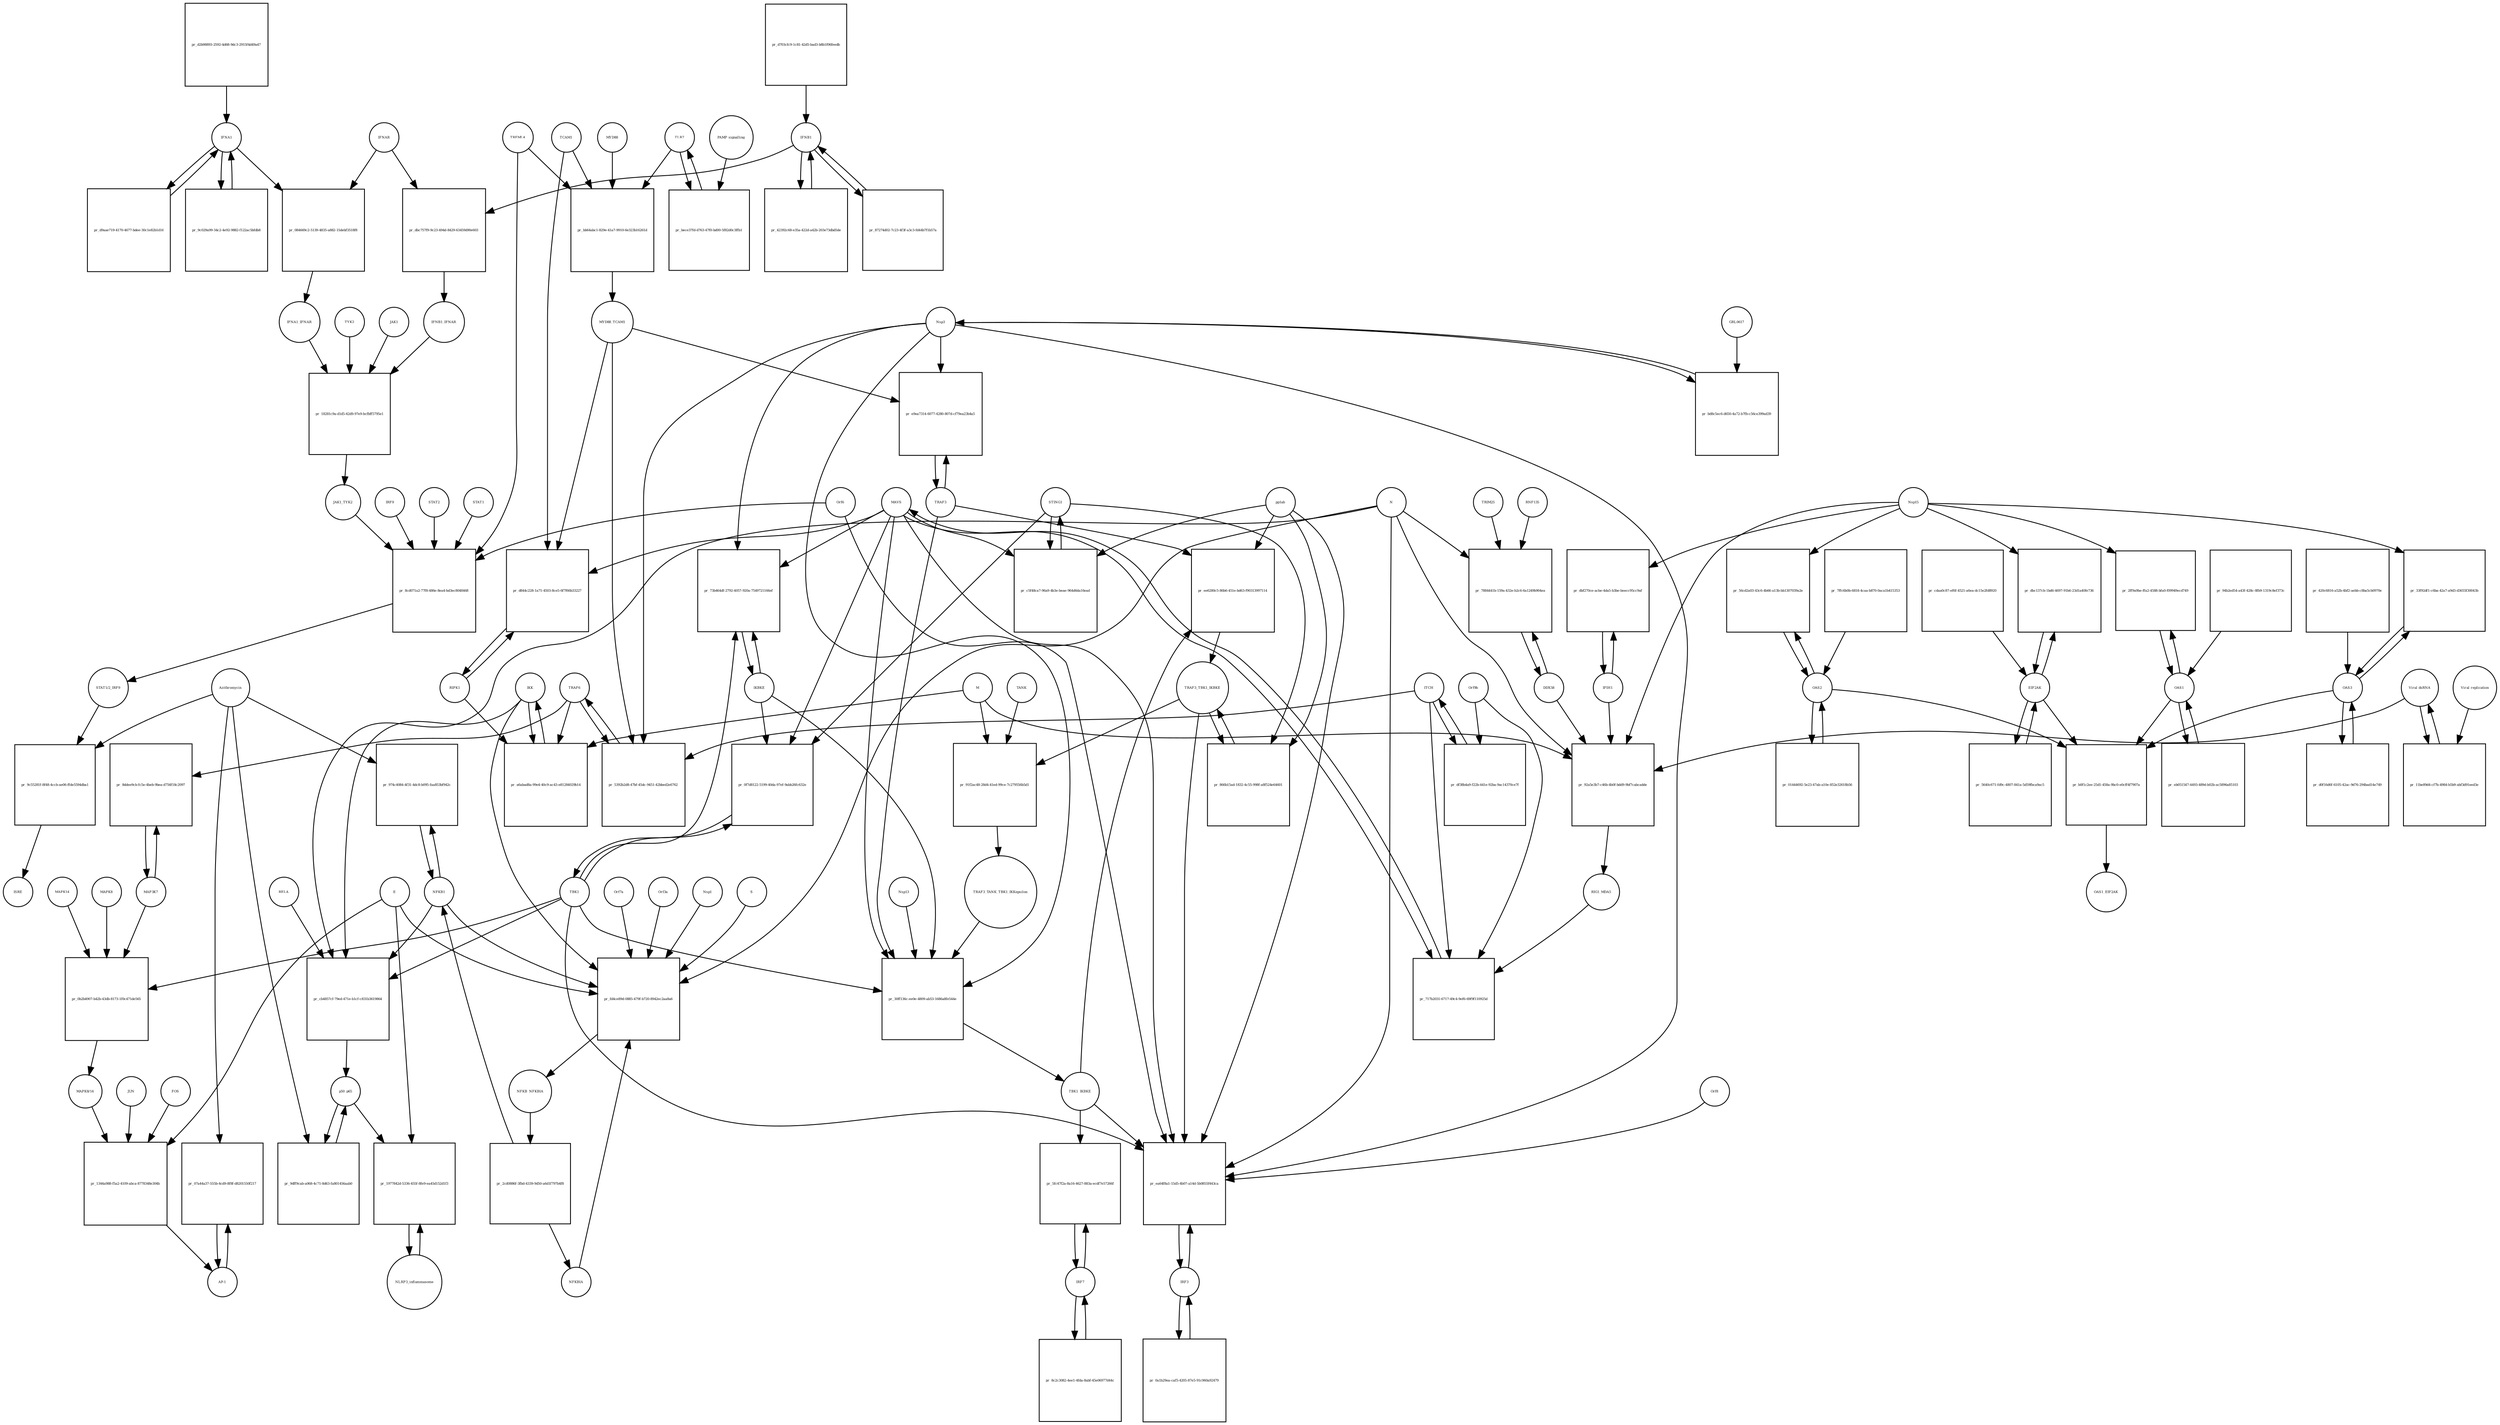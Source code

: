 strict digraph  {
IFNA1 [annotation="urn_miriam_pubmed_31226023|urn_miriam_wikipathways_WP4868", bipartite=0, cls=macromolecule, fontsize=4, label=IFNA1, shape=circle];
"pr_d9aae719-4170-4677-bdee-30c1e82b1d16" [annotation="", bipartite=1, cls=process, fontsize=4, label="pr_d9aae719-4170-4677-bdee-30c1e82b1d16", shape=square];
IFNB1 [annotation="urn_miriam_pubmed_31226023|urn_miriam_wikipathways_WP4868", bipartite=0, cls=macromolecule, fontsize=4, label=IFNB1, shape=circle];
"pr_42392c68-e35a-422d-a42b-203e73dbd5de" [annotation="", bipartite=1, cls=process, fontsize=4, label="pr_42392c68-e35a-422d-a42b-203e73dbd5de", shape=square];
"STAT1/2_IRF9" [annotation="urn_miriam_pubmed_31226023|urn_miriam_wikipathways_WP4868", bipartite=0, cls=complex, fontsize=4, label="STAT1/2_IRF9", shape=circle];
"pr_9c55281f-8f48-4ccb-ae06-ffde5594dba1" [annotation="", bipartite=1, cls=process, fontsize=4, label="pr_9c55281f-8f48-4ccb-ae06-ffde5594dba1", shape=square];
ISRE [annotation="urn_miriam_pubmed_31226023|urn_miriam_wikipathways_WP4868", bipartite=0, cls=complex, fontsize=4, label=ISRE, shape=circle];
Azithromycin [annotation=urn_miriam_wikipathways_WP4868, bipartite=0, cls="simple chemical", fontsize=4, label=Azithromycin, shape=circle];
"AP-1" [annotation="urn_miriam_pubmed_31226023|urn_miriam_wikipathways_WP4868", bipartite=0, cls=complex, fontsize=4, label="AP-1", shape=circle];
"pr_07a44a37-555b-4cd9-8f8f-d8201550f217" [annotation="", bipartite=1, cls=process, fontsize=4, label="pr_07a44a37-555b-4cd9-8f8f-d8201550f217", shape=square];
NFKB1 [annotation=urn_miriam_wikipathways_WP4868, bipartite=0, cls=macromolecule, fontsize=4, label=NFKB1, shape=circle];
"pr_974c4084-4f31-4dc8-b095-faa853bf942c" [annotation="", bipartite=1, cls=process, fontsize=4, label="pr_974c4084-4f31-4dc8-b095-faa853bf942c", shape=square];
IRF3 [annotation="", bipartite=0, cls=macromolecule, fontsize=4, label=IRF3, shape=circle];
"pr_0a1b29ea-caf5-4205-87e5-91c960a92479" [annotation="", bipartite=1, cls=process, fontsize=4, label="pr_0a1b29ea-caf5-4205-87e5-91c960a92479", shape=square];
p50_p65 [annotation="", bipartite=0, cls=complex, fontsize=4, label=p50_p65, shape=circle];
"pr_9dff9cab-a068-4c71-8d63-fa801456aab0" [annotation="", bipartite=1, cls=process, fontsize=4, label="pr_9dff9cab-a068-4c71-8d63-fa801456aab0", shape=square];
IRF7 [annotation="", bipartite=0, cls=macromolecule, fontsize=4, label=IRF7, shape=circle];
"pr_8c2c3082-4ee1-4fda-8abf-45e06977d44c" [annotation="", bipartite=1, cls=process, fontsize=4, label="pr_8c2c3082-4ee1-4fda-8abf-45e06977d44c", shape=square];
"pr_87274d02-7c23-4f3f-a3c3-fd44b7f1b57a" [annotation="", bipartite=1, cls=process, fontsize=4, label="pr_87274d02-7c23-4f3f-a3c3-fd44b7f1b57a", shape=square];
"pr_9c029a99-34c2-4e92-9882-f122ac5bfdb8" [annotation="", bipartite=1, cls=process, fontsize=4, label="pr_9c029a99-34c2-4e92-9882-f122ac5bfdb8", shape=square];
OAS1 [annotation="", bipartite=0, cls=macromolecule, fontsize=4, label=OAS1, shape=circle];
"pr_eb051547-4493-489d-b02b-ac5896a85103" [annotation="", bipartite=1, cls=process, fontsize=4, label="pr_eb051547-4493-489d-b02b-ac5896a85103", shape=square];
EIF2AK [annotation="", bipartite=0, cls=macromolecule, fontsize=4, label=EIF2AK, shape=circle];
"pr_5640c671-fd9c-4807-841a-5d59fbca9ac5" [annotation="", bipartite=1, cls=process, fontsize=4, label="pr_5640c671-fd9c-4807-841a-5d59fbca9ac5", shape=square];
OAS2 [annotation="", bipartite=0, cls=macromolecule, fontsize=4, label=OAS2, shape=circle];
"pr_01444692-5e23-47ab-a10e-852e32618b56" [annotation="", bipartite=1, cls=process, fontsize=4, label="pr_01444692-5e23-47ab-a10e-852e32618b56", shape=square];
OAS3 [annotation="", bipartite=0, cls=macromolecule, fontsize=4, label=OAS3, shape=circle];
"pr_d0f16d6f-6105-42ac-9d76-294bad14e749" [annotation="", bipartite=1, cls=process, fontsize=4, label="pr_d0f16d6f-6105-42ac-9d76-294bad14e749", shape=square];
"pr_d703cfc9-1c81-42d5-bad3-b8b1f06feedb" [annotation="", bipartite=1, cls=process, fontsize=4, label="pr_d703cfc9-1c81-42d5-bad3-b8b1f06feedb", shape=square];
"pr_d2b98893-2592-4d68-9dc3-2915f4d49a47" [annotation="", bipartite=1, cls=process, fontsize=4, label="pr_d2b98893-2592-4d68-9dc3-2915f4d49a47", shape=square];
"pr_94b2ed54-a43f-428c-8fb9-1319c8ef373c" [annotation="", bipartite=1, cls=process, fontsize=4, label="pr_94b2ed54-a43f-428c-8fb9-1319c8ef373c", shape=square];
"pr_cdaa0c87-ef6f-4521-a6ea-dc15e2fd8920" [annotation="", bipartite=1, cls=process, fontsize=4, label="pr_cdaa0c87-ef6f-4521-a6ea-dc15e2fd8920", shape=square];
TRAF6 [annotation="urn_miriam_pubmed_31226023|urn_miriam_wikipathways_WP4868", bipartite=0, cls=macromolecule, fontsize=4, label=TRAF6, shape=circle];
"pr_5392b2d8-47bf-45dc-9451-42bbed2e6762" [annotation="", bipartite=1, cls=process, fontsize=4, label="pr_5392b2d8-47bf-45dc-9451-42bbed2e6762", shape=square];
MYD88_TCAM1 [annotation=urn_miriam_pubmed_31226023, bipartite=0, cls=complex, fontsize=4, label=MYD88_TCAM1, shape=circle];
Nsp3 [annotation="urn_miriam_pubmed_31226023|urn_miriam_wikipathways_WP4868|urn_miriam_ncbiprotein_YP_009725299", bipartite=0, cls=macromolecule, fontsize=4, label=Nsp3, shape=circle];
ITCH [annotation="", bipartite=0, cls=macromolecule, fontsize=4, label=ITCH, shape=circle];
TBK1 [annotation="urn_miriam_pubmed_31226023|urn_miriam_wikipathways_WP4868|urn_miriam_pubmed_24622840", bipartite=0, cls=macromolecule, fontsize=4, label=TBK1, shape=circle];
"pr_0f7d8122-5199-40da-97ef-9abb26fc632e" [annotation="", bipartite=1, cls=process, fontsize=4, label="pr_0f7d8122-5199-40da-97ef-9abb26fc632e", shape=square];
IKBKE [annotation="", bipartite=0, cls=macromolecule, fontsize=4, label=IKBKE, shape=circle];
STING1 [annotation=urn_miriam_pubmed_24622840, bipartite=0, cls=macromolecule, fontsize=4, label=STING1, shape=circle];
MAVS [annotation="", bipartite=0, cls=macromolecule, fontsize=4, label=MAVS, shape=circle];
"pr_7ffc6b0b-6818-4caa-b870-0aca1b415353" [annotation="", bipartite=1, cls=process, fontsize=4, label="pr_7ffc6b0b-6818-4caa-b870-0aca1b415353", shape=square];
"pr_420c6816-a52b-4bf2-aebb-c8ba5cb0970e" [annotation="", bipartite=1, cls=process, fontsize=4, label="pr_420c6816-a52b-4bf2-aebb-c8ba5cb0970e", shape=square];
TRAF3 [annotation=urn_miriam_pubmed_31226023, bipartite=0, cls=macromolecule, fontsize=4, label=TRAF3, shape=circle];
"pr_e9ea7314-6077-4280-807d-cf79ea23b4a5" [annotation="", bipartite=1, cls=process, fontsize=4, label="pr_e9ea7314-6077-4280-807d-cf79ea23b4a5", shape=square];
MAP3K7 [annotation="", bipartite=0, cls=macromolecule, fontsize=4, label=MAP3K7, shape=circle];
"pr_8ddee9cb-fc5e-4beb-9bea-d756f18c2097" [annotation="", bipartite=1, cls=process, fontsize=4, label="pr_8ddee9cb-fc5e-4beb-9bea-d756f18c2097", shape=square];
IKK [annotation="", bipartite=0, cls=complex, fontsize=4, label=IKK, shape=circle];
"pr_a6abad8a-99e4-40c9-ac43-e81284029b14" [annotation="", bipartite=1, cls=process, fontsize=4, label="pr_a6abad8a-99e4-40c9-ac43-e81284029b14", shape=square];
RIPK1 [annotation="", bipartite=0, cls=macromolecule, fontsize=4, label=RIPK1, shape=circle];
M [annotation="urn_miriam_pubmed_31226023|urn_miriam_ncbiprotein_BCD58756", bipartite=0, cls=macromolecule, fontsize=4, label=M, shape=circle];
"pr_73b464df-2792-4057-920a-7549721166ef" [annotation="", bipartite=1, cls=process, fontsize=4, label="pr_73b464df-2792-4057-920a-7549721166ef", shape=square];
"pr_ea64f8a1-15d5-4b07-a14d-5b0855f443ca" [annotation="", bipartite=1, cls=process, fontsize=4, label="pr_ea64f8a1-15d5-4b07-a14d-5b0855f443ca", shape=square];
TBK1_IKBKE [annotation="urn_miriam_pubmed_31226023|urn_miriam_wikipathways_WP4868|urn_miriam_pubmed_24622840", bipartite=0, cls=complex, fontsize=4, label=TBK1_IKBKE, shape=circle];
N [annotation="urn_miriam_pubmed_31226023|urn_miriam_ncbiprotein_BCD58761", bipartite=0, cls=macromolecule, fontsize=4, label=N, shape=circle];
TRAF3_TBK1_IKBKE [annotation=urn_miriam_pubmed_24622840, bipartite=0, cls=complex, fontsize=4, label=TRAF3_TBK1_IKBKE, shape=circle];
Orf8 [annotation=urn_miriam_ncbiprotein_BCD58760, bipartite=0, cls=complex, fontsize=4, label=Orf8, shape=circle];
Orf6 [annotation="urn_miriam_pubmed_31226023|urn_miriam_ncbiprotein_BCD58757", bipartite=0, cls=macromolecule, fontsize=4, label=Orf6, shape=circle];
pp1ab [annotation="urn_miriam_ncbiprotein_YP_009724389|urn_miriam_pubmed_24622840", bipartite=0, cls=macromolecule, fontsize=4, label=pp1ab, shape=circle];
"pr_d844c228-1a71-4503-8ce5-6f7f66b33227" [annotation="", bipartite=1, cls=process, fontsize=4, label="pr_d844c228-1a71-4503-8ce5-6f7f66b33227", shape=square];
TCAM1 [annotation=urn_miriam_pubmed_31226023, bipartite=0, cls=macromolecule, fontsize=4, label=TCAM1, shape=circle];
"pr_717b2031-6717-49c4-9ef6-69f9f110925d" [annotation="", bipartite=1, cls=process, fontsize=4, label="pr_717b2031-6717-49c4-9ef6-69f9f110925d", shape=square];
RIG1_MDA5 [annotation="urn_miriam_pubmed_31226023|urn_miriam_pubmed_19052324", bipartite=0, cls=complex, fontsize=4, label=RIG1_MDA5, shape=circle];
Orf9b [annotation="urn_miriam_pubmed_31226023|urn_miriam_ncbiprotein_ABI96969|urn_miriam_uniprot_P0DTD2", bipartite=0, cls=macromolecule, fontsize=4, label=Orf9b, shape=circle];
"pr_33f92df1-c6ba-42a7-a9d3-d3655f30043b" [annotation="", bipartite=1, cls=process, fontsize=4, label="pr_33f92df1-c6ba-42a7-a9d3-d3655f30043b", shape=square];
Nsp15 [annotation="urn_miriam_pubmed_31226023|urn_miriam_ncbiprotein_YP_009725310", bipartite=0, cls=macromolecule, fontsize=4, label=Nsp15, shape=circle];
"pr_56cd2a03-43c6-4b66-a13b-bb1307039a2e" [annotation="", bipartite=1, cls=process, fontsize=4, label="pr_56cd2a03-43c6-4b66-a13b-bb1307039a2e", shape=square];
"pr_2ff9a9be-ffa2-4588-bfa0-f09949ecd749" [annotation="", bipartite=1, cls=process, fontsize=4, label="pr_2ff9a9be-ffa2-4588-bfa0-f09949ecd749", shape=square];
"pr_dbc137cb-1bd6-4697-91b6-23d1a40fe736" [annotation="", bipartite=1, cls=process, fontsize=4, label="pr_dbc137cb-1bd6-4697-91b6-23d1a40fe736", shape=square];
"Viral dsRNA" [annotation="urn_miriam_pubmed_31226023|urn_miriam_pubmed_19052324|urn_miriam_taxonomy_694009", bipartite=0, cls="nucleic acid feature", fontsize=4, label="Viral dsRNA", shape=circle];
"pr_11be89d4-cf7b-4984-b5b9-abf3d91eed3e" [annotation="", bipartite=1, cls=process, fontsize=4, label="pr_11be89d4-cf7b-4984-b5b9-abf3d91eed3e", shape=square];
"Viral replication" [annotation="urn_miriam_pubmed_31226023|urn_miriam_pubmed_19052324|urn_miriam_mesh_D014779", bipartite=0, cls=phenotype, fontsize=4, label="Viral replication", shape=circle];
"pr_bd8c5ec6-d650-4a72-b7fb-c56ce399ad39" [annotation="", bipartite=1, cls=process, fontsize=4, label="pr_bd8c5ec6-d650-4a72-b7fb-c56ce399ad39", shape=square];
GRL0617 [annotation=urn_miriam_wikipathways_WP4868, bipartite=0, cls="simple chemical", fontsize=4, label=GRL0617, shape=circle];
"pr_c5f48ca7-96a9-4b3e-beae-964d6da16ead" [annotation="", bipartite=1, cls=process, fontsize=4, label="pr_c5f48ca7-96a9-4b3e-beae-964d6da16ead", shape=square];
"pr_866b15ad-1832-4c55-998f-a8f524e64601" [annotation="", bipartite=1, cls=process, fontsize=4, label="pr_866b15ad-1832-4c55-998f-a8f524e64601", shape=square];
TLR7 [annotation=urn_miriam_pubmed_31226023, bipartite=0, cls=macromolecule, fontsize=4, label=TLR7, shape=circle];
"pr_bece37fd-d763-47f0-bd00-5f82d0c3ffb1" [annotation="", bipartite=1, cls=process, fontsize=4, label="pr_bece37fd-d763-47f0-bd00-5f82d0c3ffb1", shape=square];
"PAMP signalling" [annotation="urn_miriam_pubmed_31226023|urn_miriam_mesh_D000069452", bipartite=0, cls=phenotype, fontsize=4, label="PAMP signalling", shape=circle];
IFIH1 [annotation="", bipartite=0, cls=macromolecule, fontsize=4, label=IFIH1, shape=circle];
"pr_dbf270ce-acbe-4da5-b3be-beecc95cc9af" [annotation="", bipartite=1, cls=process, fontsize=4, label="pr_dbf270ce-acbe-4da5-b3be-beecc95cc9af", shape=square];
DDX58 [annotation="urn_miriam_pubmed_31226023|urn_miriam_pubmed_19052324", bipartite=0, cls=macromolecule, fontsize=4, label=DDX58, shape=circle];
"pr_7884441b-159a-432e-b2c6-6a1249b904ea" [annotation="", bipartite=1, cls=process, fontsize=4, label="pr_7884441b-159a-432e-b2c6-6a1249b904ea", shape=square];
TRIM25 [annotation="", bipartite=0, cls=macromolecule, fontsize=4, label=TRIM25, shape=circle];
RNF135 [annotation="", bipartite=0, cls=macromolecule, fontsize=4, label=RNF135, shape=circle];
"pr_df38b4a9-f22b-441e-92ba-9ac14370ce7f" [annotation="", bipartite=1, cls=process, fontsize=4, label="pr_df38b4a9-f22b-441e-92ba-9ac14370ce7f", shape=square];
"pr_91f2ac48-28d4-41ed-99ce-7c279556b5d1" [annotation="", bipartite=1, cls=process, fontsize=4, label="pr_91f2ac48-28d4-41ed-99ce-7c279556b5d1", shape=square];
TRAF3_TANK_TBK1_IKKepsilon [annotation="", bipartite=0, cls=complex, fontsize=4, label=TRAF3_TANK_TBK1_IKKepsilon, shape=circle];
TANK [annotation="", bipartite=0, cls=macromolecule, fontsize=4, label=TANK, shape=circle];
"pr_5fc47f2a-8a16-4627-883a-ecdf7e57266f" [annotation="", bipartite=1, cls=process, fontsize=4, label="pr_5fc47f2a-8a16-4627-883a-ecdf7e57266f", shape=square];
NLRP3_inflammasome [annotation="", bipartite=0, cls=complex, fontsize=4, label=NLRP3_inflammasome, shape=circle];
"pr_1977842d-5336-455f-8fe9-ea45d152d1f3" [annotation="", bipartite=1, cls=process, fontsize=4, label="pr_1977842d-5336-455f-8fe9-ea45d152d1f3", shape=square];
E [annotation="urn_miriam_pubmed_31226023|urn_miriam_ncbiprotein_BCD58755", bipartite=0, cls=macromolecule, fontsize=4, label=E, shape=circle];
STAT1 [annotation="urn_miriam_pubmed_31226023|urn_miriam_wikipathways_WP4868", bipartite=0, cls=macromolecule, fontsize=4, label=STAT1, shape=circle];
"pr_8cd071a2-77f8-486e-8ea4-bd3ec8048468" [annotation="", bipartite=1, cls=process, fontsize=4, label="pr_8cd071a2-77f8-486e-8ea4-bd3ec8048468", shape=square];
TREML4 [annotation=urn_miriam_wikipathways_WP4868, bipartite=0, cls=macromolecule, fontsize=4, label=TREML4, shape=circle];
JAK1_TYK2 [annotation="urn_miriam_pubmed_31226023|urn_miriam_wikipathways_WP4868", bipartite=0, cls=complex, fontsize=4, label=JAK1_TYK2, shape=circle];
IRF9 [annotation="urn_miriam_pubmed_31226023|urn_miriam_wikipathways_WP4868", bipartite=0, cls=macromolecule, fontsize=4, label=IRF9, shape=circle];
STAT2 [annotation="urn_miriam_pubmed_31226023|urn_miriam_wikipathways_WP4868", bipartite=0, cls=macromolecule, fontsize=4, label=STAT2, shape=circle];
"pr_b0f1c2ee-25d1-458a-9bc0-e0cff4f7907a" [annotation="", bipartite=1, cls=process, fontsize=4, label="pr_b0f1c2ee-25d1-458a-9bc0-e0cff4f7907a", shape=square];
OAS1_EIF2AK [annotation="", bipartite=0, cls=complex, fontsize=4, label=OAS1_EIF2AK, shape=circle];
JAK1 [annotation="urn_miriam_pubmed_31226023|urn_miriam_wikipathways_WP4868", bipartite=0, cls=macromolecule, fontsize=4, label=JAK1, shape=circle];
"pr_18281c9a-d1d5-42d9-97e9-bcfbff5795e1" [annotation="", bipartite=1, cls=process, fontsize=4, label="pr_18281c9a-d1d5-42d9-97e9-bcfbff5795e1", shape=square];
IFNA1_IFNAR [annotation="urn_miriam_pubmed_31226023|urn_miriam_wikipathways_WP4868", bipartite=0, cls=complex, fontsize=4, label=IFNA1_IFNAR, shape=circle];
IFNB1_IFNAR [annotation="urn_miriam_pubmed_31226023|urn_miriam_wikipathways_WP4868", bipartite=0, cls=complex, fontsize=4, label=IFNB1_IFNAR, shape=circle];
TYK2 [annotation="urn_miriam_pubmed_31226023|urn_miriam_wikipathways_WP4868", bipartite=0, cls=macromolecule, fontsize=4, label=TYK2, shape=circle];
MYD88 [annotation="urn_miriam_pubmed_31226023|urn_miriam_wikipathways_WP4868", bipartite=0, cls=macromolecule, fontsize=4, label=MYD88, shape=circle];
"pr_bb64abc1-829e-41a7-9910-6e323b16261d" [annotation="", bipartite=1, cls=process, fontsize=4, label="pr_bb64abc1-829e-41a7-9910-6e323b16261d", shape=square];
NFKB_NFKBIA [annotation="urn_miriam_pubmed_31226023|urn_miriam_wikipathways_WP4868", bipartite=0, cls=complex, fontsize=4, label=NFKB_NFKBIA, shape=circle];
"pr_2cd0886f-3fbd-4339-9d50-a6d1f797b4f8" [annotation="", bipartite=1, cls=process, fontsize=4, label="pr_2cd0886f-3fbd-4339-9d50-a6d1f797b4f8", shape=square];
NFKBIA [annotation="urn_miriam_pubmed_31226023|urn_miriam_wikipathways_WP4868", bipartite=0, cls=macromolecule, fontsize=4, label=NFKBIA, shape=circle];
IFNAR [annotation="urn_miriam_pubmed_31226023|urn_miriam_wikipathways_WP4868", bipartite=0, cls=complex, fontsize=4, label=IFNAR, shape=circle];
"pr_084669c2-5139-4835-a882-15debf3518f8" [annotation="", bipartite=1, cls=process, fontsize=4, label="pr_084669c2-5139-4835-a882-15debf3518f8", shape=square];
"pr_dbc757f9-9c23-494d-8429-63459d90e603" [annotation="", bipartite=1, cls=process, fontsize=4, label="pr_dbc757f9-9c23-494d-8429-63459d90e603", shape=square];
MAPK14 [annotation="urn_miriam_pubmed_31226023|urn_miriam_wikipathways_WP4868", bipartite=0, cls=macromolecule, fontsize=4, label=MAPK14, shape=circle];
"pr_0b2b4907-b42b-43db-8173-1f0c471de565" [annotation="", bipartite=1, cls=process, fontsize=4, label="pr_0b2b4907-b42b-43db-8173-1f0c471de565", shape=square];
"MAPK8/14" [annotation="urn_miriam_pubmed_31226023|urn_miriam_wikipathways_WP4868", bipartite=0, cls=complex, fontsize=4, label="MAPK8/14", shape=circle];
MAPK8 [annotation="urn_miriam_pubmed_31226023|urn_miriam_wikipathways_WP4868", bipartite=0, cls=macromolecule, fontsize=4, label=MAPK8, shape=circle];
JUN [annotation="urn_miriam_pubmed_31226023|urn_miriam_wikipathways_WP4868", bipartite=0, cls=macromolecule, fontsize=4, label=JUN, shape=circle];
"pr_1344a988-f5a2-4109-abca-8778348e304b" [annotation="", bipartite=1, cls=process, fontsize=4, label="pr_1344a988-f5a2-4109-abca-8778348e304b", shape=square];
FOS [annotation="urn_miriam_pubmed_31226023|urn_miriam_wikipathways_WP4868", bipartite=0, cls=macromolecule, fontsize=4, label=FOS, shape=circle];
"pr_fd4ce89d-0885-479f-b720-8942ec2aa8a6" [annotation="", bipartite=1, cls=process, fontsize=4, label="pr_fd4ce89d-0885-479f-b720-8942ec2aa8a6", shape=square];
Nsp1 [annotation="urn_miriam_pubmed_31226023|urn_miriam_ncbiprotein_YP_009725297", bipartite=0, cls=macromolecule, fontsize=4, label=Nsp1, shape=circle];
S [annotation=urn_miriam_ncbiprotein_BCD58753, bipartite=0, cls=macromolecule, fontsize=4, label=S, shape=circle];
Orf7a [annotation=urn_miriam_ncbiprotein_BCD58758, bipartite=0, cls=macromolecule, fontsize=4, label=Orf7a, shape=circle];
Orf3a [annotation=urn_miriam_ncbiprotein_BCD58754, bipartite=0, cls=macromolecule, fontsize=4, label=Orf3a, shape=circle];
"pr_30ff136c-ee0e-4809-ab53-1686a8fe544e" [annotation="", bipartite=1, cls=process, fontsize=4, label="pr_30ff136c-ee0e-4809-ab53-1686a8fe544e", shape=square];
Nsp13 [annotation="urn_miriam_uniprot_P0DTD1|urn_miriam_wikipathways_WP4868|urn_miriam_ncbiprotein_YP_009725308", bipartite=0, cls=macromolecule, fontsize=4, label=Nsp13, shape=circle];
RELA [annotation="", bipartite=0, cls=macromolecule, fontsize=4, label=RELA, shape=circle];
"pr_cb4857cf-79ed-471e-b1cf-c831b3619864" [annotation="", bipartite=1, cls=process, fontsize=4, label="pr_cb4857cf-79ed-471e-b1cf-c831b3619864", shape=square];
"pr_92a5e3b7-c46b-4b0f-bdd9-9bf7cabcadde" [annotation="", bipartite=1, cls=process, fontsize=4, label="pr_92a5e3b7-c46b-4b0f-bdd9-9bf7cabcadde", shape=square];
"pr_ee6280c5-86b6-451e-bd63-f90313997114" [annotation="", bipartite=1, cls=process, fontsize=4, label="pr_ee6280c5-86b6-451e-bd63-f90313997114", shape=square];
IFNA1 -> "pr_d9aae719-4170-4677-bdee-30c1e82b1d16"  [annotation="", interaction_type=consumption];
IFNA1 -> "pr_9c029a99-34c2-4e92-9882-f122ac5bfdb8"  [annotation="", interaction_type=consumption];
IFNA1 -> "pr_084669c2-5139-4835-a882-15debf3518f8"  [annotation="", interaction_type=consumption];
"pr_d9aae719-4170-4677-bdee-30c1e82b1d16" -> IFNA1  [annotation="", interaction_type=production];
IFNB1 -> "pr_42392c68-e35a-422d-a42b-203e73dbd5de"  [annotation="", interaction_type=consumption];
IFNB1 -> "pr_87274d02-7c23-4f3f-a3c3-fd44b7f1b57a"  [annotation="", interaction_type=consumption];
IFNB1 -> "pr_dbc757f9-9c23-494d-8429-63459d90e603"  [annotation="", interaction_type=consumption];
"pr_42392c68-e35a-422d-a42b-203e73dbd5de" -> IFNB1  [annotation="", interaction_type=production];
"STAT1/2_IRF9" -> "pr_9c55281f-8f48-4ccb-ae06-ffde5594dba1"  [annotation="", interaction_type=consumption];
"pr_9c55281f-8f48-4ccb-ae06-ffde5594dba1" -> ISRE  [annotation="", interaction_type=production];
Azithromycin -> "pr_9c55281f-8f48-4ccb-ae06-ffde5594dba1"  [annotation=urn_miriam_pubmed_31226023, interaction_type=inhibition];
Azithromycin -> "pr_07a44a37-555b-4cd9-8f8f-d8201550f217"  [annotation=urn_miriam_pubmed_31226023, interaction_type=inhibition];
Azithromycin -> "pr_974c4084-4f31-4dc8-b095-faa853bf942c"  [annotation=urn_miriam_wikipathways_WP4868, interaction_type=inhibition];
Azithromycin -> "pr_9dff9cab-a068-4c71-8d63-fa801456aab0"  [annotation=urn_miriam_pubmed_31226023, interaction_type=inhibition];
"AP-1" -> "pr_07a44a37-555b-4cd9-8f8f-d8201550f217"  [annotation="", interaction_type=consumption];
"pr_07a44a37-555b-4cd9-8f8f-d8201550f217" -> "AP-1"  [annotation="", interaction_type=production];
NFKB1 -> "pr_974c4084-4f31-4dc8-b095-faa853bf942c"  [annotation="", interaction_type=consumption];
NFKB1 -> "pr_fd4ce89d-0885-479f-b720-8942ec2aa8a6"  [annotation="", interaction_type=consumption];
NFKB1 -> "pr_cb4857cf-79ed-471e-b1cf-c831b3619864"  [annotation="", interaction_type=consumption];
"pr_974c4084-4f31-4dc8-b095-faa853bf942c" -> NFKB1  [annotation="", interaction_type=production];
IRF3 -> "pr_0a1b29ea-caf5-4205-87e5-91c960a92479"  [annotation="", interaction_type=consumption];
IRF3 -> "pr_ea64f8a1-15d5-4b07-a14d-5b0855f443ca"  [annotation="", interaction_type=consumption];
"pr_0a1b29ea-caf5-4205-87e5-91c960a92479" -> IRF3  [annotation="", interaction_type=production];
p50_p65 -> "pr_9dff9cab-a068-4c71-8d63-fa801456aab0"  [annotation="", interaction_type=consumption];
p50_p65 -> "pr_1977842d-5336-455f-8fe9-ea45d152d1f3"  [annotation="urn_miriam_pubmed_32133002|urn_miriam_taxonomy_694009|urn_miriam_pubmed_28531279", interaction_type=catalysis];
"pr_9dff9cab-a068-4c71-8d63-fa801456aab0" -> p50_p65  [annotation="", interaction_type=production];
IRF7 -> "pr_8c2c3082-4ee1-4fda-8abf-45e06977d44c"  [annotation="", interaction_type=consumption];
IRF7 -> "pr_5fc47f2a-8a16-4627-883a-ecdf7e57266f"  [annotation="", interaction_type=consumption];
"pr_8c2c3082-4ee1-4fda-8abf-45e06977d44c" -> IRF7  [annotation="", interaction_type=production];
"pr_87274d02-7c23-4f3f-a3c3-fd44b7f1b57a" -> IFNB1  [annotation="", interaction_type=production];
"pr_9c029a99-34c2-4e92-9882-f122ac5bfdb8" -> IFNA1  [annotation="", interaction_type=production];
OAS1 -> "pr_eb051547-4493-489d-b02b-ac5896a85103"  [annotation="", interaction_type=consumption];
OAS1 -> "pr_2ff9a9be-ffa2-4588-bfa0-f09949ecd749"  [annotation="", interaction_type=consumption];
OAS1 -> "pr_b0f1c2ee-25d1-458a-9bc0-e0cff4f7907a"  [annotation="", interaction_type=consumption];
"pr_eb051547-4493-489d-b02b-ac5896a85103" -> OAS1  [annotation="", interaction_type=production];
EIF2AK -> "pr_5640c671-fd9c-4807-841a-5d59fbca9ac5"  [annotation="", interaction_type=consumption];
EIF2AK -> "pr_dbc137cb-1bd6-4697-91b6-23d1a40fe736"  [annotation="", interaction_type=consumption];
EIF2AK -> "pr_b0f1c2ee-25d1-458a-9bc0-e0cff4f7907a"  [annotation="", interaction_type=consumption];
"pr_5640c671-fd9c-4807-841a-5d59fbca9ac5" -> EIF2AK  [annotation="", interaction_type=production];
OAS2 -> "pr_01444692-5e23-47ab-a10e-852e32618b56"  [annotation="", interaction_type=consumption];
OAS2 -> "pr_56cd2a03-43c6-4b66-a13b-bb1307039a2e"  [annotation="", interaction_type=consumption];
OAS2 -> "pr_b0f1c2ee-25d1-458a-9bc0-e0cff4f7907a"  [annotation="", interaction_type=consumption];
"pr_01444692-5e23-47ab-a10e-852e32618b56" -> OAS2  [annotation="", interaction_type=production];
OAS3 -> "pr_d0f16d6f-6105-42ac-9d76-294bad14e749"  [annotation="", interaction_type=consumption];
OAS3 -> "pr_33f92df1-c6ba-42a7-a9d3-d3655f30043b"  [annotation="", interaction_type=consumption];
OAS3 -> "pr_b0f1c2ee-25d1-458a-9bc0-e0cff4f7907a"  [annotation="", interaction_type=consumption];
"pr_d0f16d6f-6105-42ac-9d76-294bad14e749" -> OAS3  [annotation="", interaction_type=production];
"pr_d703cfc9-1c81-42d5-bad3-b8b1f06feedb" -> IFNB1  [annotation="", interaction_type=production];
"pr_d2b98893-2592-4d68-9dc3-2915f4d49a47" -> IFNA1  [annotation="", interaction_type=production];
"pr_94b2ed54-a43f-428c-8fb9-1319c8ef373c" -> OAS1  [annotation="", interaction_type=production];
"pr_cdaa0c87-ef6f-4521-a6ea-dc15e2fd8920" -> EIF2AK  [annotation="", interaction_type=production];
TRAF6 -> "pr_5392b2d8-47bf-45dc-9451-42bbed2e6762"  [annotation="", interaction_type=consumption];
TRAF6 -> "pr_8ddee9cb-fc5e-4beb-9bea-d756f18c2097"  [annotation=urn_miriam_pubmed_31226023, interaction_type=catalysis];
TRAF6 -> "pr_a6abad8a-99e4-40c9-ac43-e81284029b14"  [annotation="urn_miriam_pubmed_31226023|urn_miriam_taxonomy_694009", interaction_type=catalysis];
"pr_5392b2d8-47bf-45dc-9451-42bbed2e6762" -> TRAF6  [annotation="", interaction_type=production];
MYD88_TCAM1 -> "pr_5392b2d8-47bf-45dc-9451-42bbed2e6762"  [annotation="urn_miriam_pubmed_31226023|urn_miriam_taxonomy_694009|urn_miriam_pubmed_25135833", interaction_type=catalysis];
MYD88_TCAM1 -> "pr_e9ea7314-6077-4280-807d-cf79ea23b4a5"  [annotation="urn_miriam_pubmed_31226023|urn_miriam_taxonomy_694009", interaction_type=catalysis];
MYD88_TCAM1 -> "pr_d844c228-1a71-4503-8ce5-6f7f66b33227"  [annotation="urn_miriam_pubmed_20404851|urn_miriam_pubmed_31226023", interaction_type=catalysis];
Nsp3 -> "pr_5392b2d8-47bf-45dc-9451-42bbed2e6762"  [annotation="urn_miriam_pubmed_31226023|urn_miriam_taxonomy_694009|urn_miriam_pubmed_25135833", interaction_type=inhibition];
Nsp3 -> "pr_e9ea7314-6077-4280-807d-cf79ea23b4a5"  [annotation="urn_miriam_pubmed_31226023|urn_miriam_taxonomy_694009", interaction_type=inhibition];
Nsp3 -> "pr_73b464df-2792-4057-920a-7549721166ef"  [annotation="urn_miriam_pubmed_18353649|urn_miriam_pubmed_25636800|urn_miriam_pubmed_31226023|urn_miriam_taxonomy_694009", interaction_type=inhibition];
Nsp3 -> "pr_ea64f8a1-15d5-4b07-a14d-5b0855f443ca"  [annotation="urn_miriam_pubmed_14679297|urn_miriam_pubmed_17108024|urn_miriam_pubmed_24622840|urn_miriam_pubmed_25481026|urn_miriam_pubmed_25636800|urn_miriam_pubmed_29294448|urn_miriam_pubmed_17761676|urn_miriam_pubmed_18440553|urn_miriam_pubmed_31226023|urn_miriam_taxonomy_694009", interaction_type=inhibition];
Nsp3 -> "pr_bd8c5ec6-d650-4a72-b7fb-c56ce399ad39"  [annotation="", interaction_type=consumption];
Nsp3 -> "pr_30ff136c-ee0e-4809-ab53-1686a8fe544e"  [annotation="urn_miriam_pubmed_31226023|urn_miriam_taxonomy_694009|urn_miriam_pubmed_19380580", interaction_type=inhibition];
ITCH -> "pr_5392b2d8-47bf-45dc-9451-42bbed2e6762"  [annotation="urn_miriam_pubmed_31226023|urn_miriam_taxonomy_694009|urn_miriam_pubmed_25135833", interaction_type=inhibition];
ITCH -> "pr_717b2031-6717-49c4-9ef6-69f9f110925d"  [annotation="urn_miriam_pubmed_19052324|urn_miriam_pubmed_25135833|urn_miriam_pubmed_31226023|urn_miriam_taxonomy_694009", interaction_type=inhibition];
ITCH -> "pr_df38b4a9-f22b-441e-92ba-9ac14370ce7f"  [annotation="", interaction_type=consumption];
TBK1 -> "pr_0f7d8122-5199-40da-97ef-9abb26fc632e"  [annotation="", interaction_type=consumption];
TBK1 -> "pr_73b464df-2792-4057-920a-7549721166ef"  [annotation="urn_miriam_pubmed_18353649|urn_miriam_pubmed_25636800|urn_miriam_pubmed_31226023|urn_miriam_taxonomy_694009", interaction_type=catalysis];
TBK1 -> "pr_ea64f8a1-15d5-4b07-a14d-5b0855f443ca"  [annotation="urn_miriam_pubmed_14679297|urn_miriam_pubmed_17108024|urn_miriam_pubmed_24622840|urn_miriam_pubmed_25481026|urn_miriam_pubmed_25636800|urn_miriam_pubmed_29294448|urn_miriam_pubmed_17761676|urn_miriam_pubmed_18440553|urn_miriam_pubmed_31226023|urn_miriam_taxonomy_694009", interaction_type=catalysis];
TBK1 -> "pr_0b2b4907-b42b-43db-8173-1f0c471de565"  [annotation=urn_miriam_pubmed_31226023, interaction_type=catalysis];
TBK1 -> "pr_30ff136c-ee0e-4809-ab53-1686a8fe544e"  [annotation="", interaction_type=consumption];
TBK1 -> "pr_cb4857cf-79ed-471e-b1cf-c831b3619864"  [annotation="urn_miriam_pubmed_14679297|urn_miriam_pubmed_17108024|urn_miriam_pubmed_19609947|urn_miriam_pubmed_31226023|urn_miriam_taxonomy_694009", interaction_type=catalysis];
"pr_0f7d8122-5199-40da-97ef-9abb26fc632e" -> TBK1  [annotation="", interaction_type=production];
IKBKE -> "pr_0f7d8122-5199-40da-97ef-9abb26fc632e"  [annotation="urn_miriam_pubmed_24622840|urn_miriam_pubmed_25636800|urn_miriam_pubmed_26631542", interaction_type=catalysis];
IKBKE -> "pr_73b464df-2792-4057-920a-7549721166ef"  [annotation="", interaction_type=consumption];
IKBKE -> "pr_30ff136c-ee0e-4809-ab53-1686a8fe544e"  [annotation="", interaction_type=consumption];
STING1 -> "pr_0f7d8122-5199-40da-97ef-9abb26fc632e"  [annotation="urn_miriam_pubmed_24622840|urn_miriam_pubmed_25636800|urn_miriam_pubmed_26631542", interaction_type=catalysis];
STING1 -> "pr_c5f48ca7-96a9-4b3e-beae-964d6da16ead"  [annotation="", interaction_type=consumption];
STING1 -> "pr_866b15ad-1832-4c55-998f-a8f524e64601"  [annotation="urn_miriam_pubmed_24622840|urn_miriam_taxonomy_694009", interaction_type=catalysis];
MAVS -> "pr_0f7d8122-5199-40da-97ef-9abb26fc632e"  [annotation="urn_miriam_pubmed_24622840|urn_miriam_pubmed_25636800|urn_miriam_pubmed_26631542", interaction_type=catalysis];
MAVS -> "pr_73b464df-2792-4057-920a-7549721166ef"  [annotation="urn_miriam_pubmed_18353649|urn_miriam_pubmed_25636800|urn_miriam_pubmed_31226023|urn_miriam_taxonomy_694009", interaction_type=catalysis];
MAVS -> "pr_ea64f8a1-15d5-4b07-a14d-5b0855f443ca"  [annotation="urn_miriam_pubmed_14679297|urn_miriam_pubmed_17108024|urn_miriam_pubmed_24622840|urn_miriam_pubmed_25481026|urn_miriam_pubmed_25636800|urn_miriam_pubmed_29294448|urn_miriam_pubmed_17761676|urn_miriam_pubmed_18440553|urn_miriam_pubmed_31226023|urn_miriam_taxonomy_694009", interaction_type=catalysis];
MAVS -> "pr_d844c228-1a71-4503-8ce5-6f7f66b33227"  [annotation="urn_miriam_pubmed_20404851|urn_miriam_pubmed_31226023", interaction_type=catalysis];
MAVS -> "pr_717b2031-6717-49c4-9ef6-69f9f110925d"  [annotation="", interaction_type=consumption];
MAVS -> "pr_c5f48ca7-96a9-4b3e-beae-964d6da16ead"  [annotation="urn_miriam_pubmed_22312431|urn_miriam_pubmed_24622840|urn_miriam_taxonomy_694009", interaction_type=catalysis];
MAVS -> "pr_30ff136c-ee0e-4809-ab53-1686a8fe544e"  [annotation="urn_miriam_pubmed_31226023|urn_miriam_taxonomy_694009|urn_miriam_pubmed_19380580", interaction_type=catalysis];
"pr_7ffc6b0b-6818-4caa-b870-0aca1b415353" -> OAS2  [annotation="", interaction_type=production];
"pr_420c6816-a52b-4bf2-aebb-c8ba5cb0970e" -> OAS3  [annotation="", interaction_type=production];
TRAF3 -> "pr_e9ea7314-6077-4280-807d-cf79ea23b4a5"  [annotation="", interaction_type=consumption];
TRAF3 -> "pr_30ff136c-ee0e-4809-ab53-1686a8fe544e"  [annotation="urn_miriam_pubmed_31226023|urn_miriam_taxonomy_694009|urn_miriam_pubmed_19380580", interaction_type=catalysis];
TRAF3 -> "pr_ee6280c5-86b6-451e-bd63-f90313997114"  [annotation="", interaction_type=consumption];
"pr_e9ea7314-6077-4280-807d-cf79ea23b4a5" -> TRAF3  [annotation="", interaction_type=production];
MAP3K7 -> "pr_8ddee9cb-fc5e-4beb-9bea-d756f18c2097"  [annotation="", interaction_type=consumption];
MAP3K7 -> "pr_0b2b4907-b42b-43db-8173-1f0c471de565"  [annotation=urn_miriam_pubmed_31226023, interaction_type=catalysis];
"pr_8ddee9cb-fc5e-4beb-9bea-d756f18c2097" -> MAP3K7  [annotation="", interaction_type=production];
IKK -> "pr_a6abad8a-99e4-40c9-ac43-e81284029b14"  [annotation="", interaction_type=consumption];
IKK -> "pr_fd4ce89d-0885-479f-b720-8942ec2aa8a6"  [annotation="urn_miriam_pubmed_31226023|urn_miriam_taxonomy_694009", interaction_type=inhibition];
IKK -> "pr_cb4857cf-79ed-471e-b1cf-c831b3619864"  [annotation="urn_miriam_pubmed_14679297|urn_miriam_pubmed_17108024|urn_miriam_pubmed_19609947|urn_miriam_pubmed_31226023|urn_miriam_taxonomy_694009", interaction_type=catalysis];
"pr_a6abad8a-99e4-40c9-ac43-e81284029b14" -> IKK  [annotation="", interaction_type=production];
RIPK1 -> "pr_a6abad8a-99e4-40c9-ac43-e81284029b14"  [annotation="urn_miriam_pubmed_31226023|urn_miriam_taxonomy_694009", interaction_type=catalysis];
RIPK1 -> "pr_d844c228-1a71-4503-8ce5-6f7f66b33227"  [annotation="", interaction_type=consumption];
M -> "pr_a6abad8a-99e4-40c9-ac43-e81284029b14"  [annotation="urn_miriam_pubmed_31226023|urn_miriam_taxonomy_694009", interaction_type=inhibition];
M -> "pr_91f2ac48-28d4-41ed-99ce-7c279556b5d1"  [annotation="urn_miriam_pubmed_19380580|urn_miriam_taxonomy_694009", interaction_type=inhibition];
M -> "pr_92a5e3b7-c46b-4b0f-bdd9-9bf7cabcadde"  [annotation="urn_miriam_pubmed_19052324|urn_miriam_pubmed_31226023|urn_miriam_taxonomy_694009", interaction_type=inhibition];
"pr_73b464df-2792-4057-920a-7549721166ef" -> IKBKE  [annotation="", interaction_type=production];
"pr_ea64f8a1-15d5-4b07-a14d-5b0855f443ca" -> IRF3  [annotation="", interaction_type=production];
TBK1_IKBKE -> "pr_ea64f8a1-15d5-4b07-a14d-5b0855f443ca"  [annotation="urn_miriam_pubmed_14679297|urn_miriam_pubmed_17108024|urn_miriam_pubmed_24622840|urn_miriam_pubmed_25481026|urn_miriam_pubmed_25636800|urn_miriam_pubmed_29294448|urn_miriam_pubmed_17761676|urn_miriam_pubmed_18440553|urn_miriam_pubmed_31226023|urn_miriam_taxonomy_694009", interaction_type=catalysis];
TBK1_IKBKE -> "pr_5fc47f2a-8a16-4627-883a-ecdf7e57266f"  [annotation=urn_miriam_pubmed_19380580, interaction_type=catalysis];
TBK1_IKBKE -> "pr_ee6280c5-86b6-451e-bd63-f90313997114"  [annotation="", interaction_type=consumption];
N -> "pr_ea64f8a1-15d5-4b07-a14d-5b0855f443ca"  [annotation="urn_miriam_pubmed_14679297|urn_miriam_pubmed_17108024|urn_miriam_pubmed_24622840|urn_miriam_pubmed_25481026|urn_miriam_pubmed_25636800|urn_miriam_pubmed_29294448|urn_miriam_pubmed_17761676|urn_miriam_pubmed_18440553|urn_miriam_pubmed_31226023|urn_miriam_taxonomy_694009", interaction_type=inhibition];
N -> "pr_7884441b-159a-432e-b2c6-6a1249b904ea"  [annotation="urn_miriam_pubmed_25581309|urn_miriam_pubmed_28148787|urn_miriam_taxonomy_694009", interaction_type=inhibition];
N -> "pr_fd4ce89d-0885-479f-b720-8942ec2aa8a6"  [annotation="urn_miriam_pubmed_31226023|urn_miriam_taxonomy_694009", interaction_type=catalysis];
N -> "pr_cb4857cf-79ed-471e-b1cf-c831b3619864"  [annotation="urn_miriam_pubmed_14679297|urn_miriam_pubmed_17108024|urn_miriam_pubmed_19609947|urn_miriam_pubmed_31226023|urn_miriam_taxonomy_694009", interaction_type=inhibition];
N -> "pr_92a5e3b7-c46b-4b0f-bdd9-9bf7cabcadde"  [annotation="urn_miriam_pubmed_19052324|urn_miriam_pubmed_31226023|urn_miriam_taxonomy_694009", interaction_type=inhibition];
TRAF3_TBK1_IKBKE -> "pr_ea64f8a1-15d5-4b07-a14d-5b0855f443ca"  [annotation="urn_miriam_pubmed_14679297|urn_miriam_pubmed_17108024|urn_miriam_pubmed_24622840|urn_miriam_pubmed_25481026|urn_miriam_pubmed_25636800|urn_miriam_pubmed_29294448|urn_miriam_pubmed_17761676|urn_miriam_pubmed_18440553|urn_miriam_pubmed_31226023|urn_miriam_taxonomy_694009", interaction_type=catalysis];
TRAF3_TBK1_IKBKE -> "pr_866b15ad-1832-4c55-998f-a8f524e64601"  [annotation="", interaction_type=consumption];
TRAF3_TBK1_IKBKE -> "pr_91f2ac48-28d4-41ed-99ce-7c279556b5d1"  [annotation="", interaction_type=consumption];
Orf8 -> "pr_ea64f8a1-15d5-4b07-a14d-5b0855f443ca"  [annotation="urn_miriam_pubmed_14679297|urn_miriam_pubmed_17108024|urn_miriam_pubmed_24622840|urn_miriam_pubmed_25481026|urn_miriam_pubmed_25636800|urn_miriam_pubmed_29294448|urn_miriam_pubmed_17761676|urn_miriam_pubmed_18440553|urn_miriam_pubmed_31226023|urn_miriam_taxonomy_694009", interaction_type=inhibition];
Orf6 -> "pr_ea64f8a1-15d5-4b07-a14d-5b0855f443ca"  [annotation="urn_miriam_pubmed_14679297|urn_miriam_pubmed_17108024|urn_miriam_pubmed_24622840|urn_miriam_pubmed_25481026|urn_miriam_pubmed_25636800|urn_miriam_pubmed_29294448|urn_miriam_pubmed_17761676|urn_miriam_pubmed_18440553|urn_miriam_pubmed_31226023|urn_miriam_taxonomy_694009", interaction_type=inhibition];
Orf6 -> "pr_8cd071a2-77f8-486e-8ea4-bd3ec8048468"  [annotation="urn_miriam_pubmed_31226023|urn_miriam_taxonomy_694009", interaction_type=inhibition];
pp1ab -> "pr_ea64f8a1-15d5-4b07-a14d-5b0855f443ca"  [annotation="urn_miriam_pubmed_14679297|urn_miriam_pubmed_17108024|urn_miriam_pubmed_24622840|urn_miriam_pubmed_25481026|urn_miriam_pubmed_25636800|urn_miriam_pubmed_29294448|urn_miriam_pubmed_17761676|urn_miriam_pubmed_18440553|urn_miriam_pubmed_31226023|urn_miriam_taxonomy_694009", interaction_type=inhibition];
pp1ab -> "pr_c5f48ca7-96a9-4b3e-beae-964d6da16ead"  [annotation="urn_miriam_pubmed_22312431|urn_miriam_pubmed_24622840|urn_miriam_taxonomy_694009", interaction_type=inhibition];
pp1ab -> "pr_866b15ad-1832-4c55-998f-a8f524e64601"  [annotation="urn_miriam_pubmed_24622840|urn_miriam_taxonomy_694009", interaction_type=inhibition];
pp1ab -> "pr_ee6280c5-86b6-451e-bd63-f90313997114"  [annotation="urn_miriam_pubmed_24622840|urn_miriam_taxonomy_694009", interaction_type=inhibition];
"pr_d844c228-1a71-4503-8ce5-6f7f66b33227" -> RIPK1  [annotation="", interaction_type=production];
TCAM1 -> "pr_d844c228-1a71-4503-8ce5-6f7f66b33227"  [annotation="urn_miriam_pubmed_20404851|urn_miriam_pubmed_31226023", interaction_type=catalysis];
TCAM1 -> "pr_bb64abc1-829e-41a7-9910-6e323b16261d"  [annotation="", interaction_type=consumption];
"pr_717b2031-6717-49c4-9ef6-69f9f110925d" -> MAVS  [annotation="", interaction_type=production];
RIG1_MDA5 -> "pr_717b2031-6717-49c4-9ef6-69f9f110925d"  [annotation="urn_miriam_pubmed_19052324|urn_miriam_pubmed_25135833|urn_miriam_pubmed_31226023|urn_miriam_taxonomy_694009", interaction_type=catalysis];
Orf9b -> "pr_717b2031-6717-49c4-9ef6-69f9f110925d"  [annotation="urn_miriam_pubmed_19052324|urn_miriam_pubmed_25135833|urn_miriam_pubmed_31226023|urn_miriam_taxonomy_694009", interaction_type=inhibition];
Orf9b -> "pr_df38b4a9-f22b-441e-92ba-9ac14370ce7f"  [annotation="urn_miriam_pubmed_25135833|urn_miriam_taxonomy_694009", interaction_type=catalysis];
"pr_33f92df1-c6ba-42a7-a9d3-d3655f30043b" -> OAS3  [annotation="", interaction_type=production];
Nsp15 -> "pr_33f92df1-c6ba-42a7-a9d3-d3655f30043b"  [annotation="urn_miriam_pubmed_31226023|urn_miriam_taxonomy_694009", interaction_type=inhibition];
Nsp15 -> "pr_56cd2a03-43c6-4b66-a13b-bb1307039a2e"  [annotation="urn_miriam_pubmed_31226023|urn_miriam_taxonomy_694009", interaction_type=inhibition];
Nsp15 -> "pr_2ff9a9be-ffa2-4588-bfa0-f09949ecd749"  [annotation="urn_miriam_pubmed_31226023|urn_miriam_taxonomy_694009", interaction_type=inhibition];
Nsp15 -> "pr_dbc137cb-1bd6-4697-91b6-23d1a40fe736"  [annotation="urn_miriam_pubmed_31226023|urn_miriam_taxonomy_694009", interaction_type=inhibition];
Nsp15 -> "pr_dbf270ce-acbe-4da5-b3be-beecc95cc9af"  [annotation="urn_miriam_pubmed_28158275|urn_miriam_taxonomy_694009", interaction_type=inhibition];
Nsp15 -> "pr_92a5e3b7-c46b-4b0f-bdd9-9bf7cabcadde"  [annotation="urn_miriam_pubmed_19052324|urn_miriam_pubmed_31226023|urn_miriam_taxonomy_694009", interaction_type=inhibition];
"pr_56cd2a03-43c6-4b66-a13b-bb1307039a2e" -> OAS2  [annotation="", interaction_type=production];
"pr_2ff9a9be-ffa2-4588-bfa0-f09949ecd749" -> OAS1  [annotation="", interaction_type=production];
"pr_dbc137cb-1bd6-4697-91b6-23d1a40fe736" -> EIF2AK  [annotation="", interaction_type=production];
"Viral dsRNA" -> "pr_11be89d4-cf7b-4984-b5b9-abf3d91eed3e"  [annotation="", interaction_type=consumption];
"Viral dsRNA" -> "pr_92a5e3b7-c46b-4b0f-bdd9-9bf7cabcadde"  [annotation="urn_miriam_pubmed_19052324|urn_miriam_pubmed_31226023|urn_miriam_taxonomy_694009", interaction_type=catalysis];
"pr_11be89d4-cf7b-4984-b5b9-abf3d91eed3e" -> "Viral dsRNA"  [annotation="", interaction_type=production];
"Viral replication" -> "pr_11be89d4-cf7b-4984-b5b9-abf3d91eed3e"  [annotation="urn_miriam_pubmed_31226023|urn_miriam_taxonomy_694009", interaction_type="necessary stimulation"];
"pr_bd8c5ec6-d650-4a72-b7fb-c56ce399ad39" -> Nsp3  [annotation="", interaction_type=production];
GRL0617 -> "pr_bd8c5ec6-d650-4a72-b7fb-c56ce399ad39"  [annotation=urn_miriam_pubmed_31226023, interaction_type=inhibition];
"pr_c5f48ca7-96a9-4b3e-beae-964d6da16ead" -> STING1  [annotation="", interaction_type=production];
"pr_866b15ad-1832-4c55-998f-a8f524e64601" -> TRAF3_TBK1_IKBKE  [annotation="", interaction_type=production];
TLR7 -> "pr_bece37fd-d763-47f0-bd00-5f82d0c3ffb1"  [annotation="", interaction_type=consumption];
TLR7 -> "pr_bb64abc1-829e-41a7-9910-6e323b16261d"  [annotation=urn_miriam_pubmed_31226023, interaction_type=catalysis];
"pr_bece37fd-d763-47f0-bd00-5f82d0c3ffb1" -> TLR7  [annotation="", interaction_type=production];
"PAMP signalling" -> "pr_bece37fd-d763-47f0-bd00-5f82d0c3ffb1"  [annotation=urn_miriam_pubmed_31226023, interaction_type="necessary stimulation"];
IFIH1 -> "pr_dbf270ce-acbe-4da5-b3be-beecc95cc9af"  [annotation="", interaction_type=consumption];
IFIH1 -> "pr_92a5e3b7-c46b-4b0f-bdd9-9bf7cabcadde"  [annotation="", interaction_type=consumption];
"pr_dbf270ce-acbe-4da5-b3be-beecc95cc9af" -> IFIH1  [annotation="", interaction_type=production];
DDX58 -> "pr_7884441b-159a-432e-b2c6-6a1249b904ea"  [annotation="", interaction_type=consumption];
DDX58 -> "pr_92a5e3b7-c46b-4b0f-bdd9-9bf7cabcadde"  [annotation="", interaction_type=consumption];
"pr_7884441b-159a-432e-b2c6-6a1249b904ea" -> DDX58  [annotation="", interaction_type=production];
TRIM25 -> "pr_7884441b-159a-432e-b2c6-6a1249b904ea"  [annotation="urn_miriam_pubmed_25581309|urn_miriam_pubmed_28148787|urn_miriam_taxonomy_694009", interaction_type=catalysis];
RNF135 -> "pr_7884441b-159a-432e-b2c6-6a1249b904ea"  [annotation="urn_miriam_pubmed_25581309|urn_miriam_pubmed_28148787|urn_miriam_taxonomy_694009", interaction_type=catalysis];
"pr_df38b4a9-f22b-441e-92ba-9ac14370ce7f" -> ITCH  [annotation="", interaction_type=production];
"pr_91f2ac48-28d4-41ed-99ce-7c279556b5d1" -> TRAF3_TANK_TBK1_IKKepsilon  [annotation="", interaction_type=production];
TRAF3_TANK_TBK1_IKKepsilon -> "pr_30ff136c-ee0e-4809-ab53-1686a8fe544e"  [annotation="urn_miriam_pubmed_31226023|urn_miriam_taxonomy_694009|urn_miriam_pubmed_19380580", interaction_type=catalysis];
TANK -> "pr_91f2ac48-28d4-41ed-99ce-7c279556b5d1"  [annotation="", interaction_type=consumption];
"pr_5fc47f2a-8a16-4627-883a-ecdf7e57266f" -> IRF7  [annotation="", interaction_type=production];
NLRP3_inflammasome -> "pr_1977842d-5336-455f-8fe9-ea45d152d1f3"  [annotation="", interaction_type=consumption];
"pr_1977842d-5336-455f-8fe9-ea45d152d1f3" -> NLRP3_inflammasome  [annotation="", interaction_type=production];
E -> "pr_1977842d-5336-455f-8fe9-ea45d152d1f3"  [annotation="urn_miriam_pubmed_32133002|urn_miriam_taxonomy_694009|urn_miriam_pubmed_28531279", interaction_type=catalysis];
E -> "pr_1344a988-f5a2-4109-abca-8778348e304b"  [annotation="urn_miriam_pubmed_31226023|urn_miriam_taxonomy_694009", interaction_type=catalysis];
E -> "pr_fd4ce89d-0885-479f-b720-8942ec2aa8a6"  [annotation="urn_miriam_pubmed_31226023|urn_miriam_taxonomy_694009", interaction_type=catalysis];
STAT1 -> "pr_8cd071a2-77f8-486e-8ea4-bd3ec8048468"  [annotation="", interaction_type=consumption];
"pr_8cd071a2-77f8-486e-8ea4-bd3ec8048468" -> "STAT1/2_IRF9"  [annotation="", interaction_type=production];
TREML4 -> "pr_8cd071a2-77f8-486e-8ea4-bd3ec8048468"  [annotation="urn_miriam_pubmed_31226023|urn_miriam_taxonomy_694009", interaction_type=catalysis];
TREML4 -> "pr_bb64abc1-829e-41a7-9910-6e323b16261d"  [annotation=urn_miriam_pubmed_31226023, interaction_type=catalysis];
JAK1_TYK2 -> "pr_8cd071a2-77f8-486e-8ea4-bd3ec8048468"  [annotation="urn_miriam_pubmed_31226023|urn_miriam_taxonomy_694009", interaction_type=catalysis];
IRF9 -> "pr_8cd071a2-77f8-486e-8ea4-bd3ec8048468"  [annotation="", interaction_type=consumption];
STAT2 -> "pr_8cd071a2-77f8-486e-8ea4-bd3ec8048468"  [annotation="", interaction_type=consumption];
"pr_b0f1c2ee-25d1-458a-9bc0-e0cff4f7907a" -> OAS1_EIF2AK  [annotation="", interaction_type=production];
JAK1 -> "pr_18281c9a-d1d5-42d9-97e9-bcfbff5795e1"  [annotation="", interaction_type=consumption];
"pr_18281c9a-d1d5-42d9-97e9-bcfbff5795e1" -> JAK1_TYK2  [annotation="", interaction_type=production];
IFNA1_IFNAR -> "pr_18281c9a-d1d5-42d9-97e9-bcfbff5795e1"  [annotation=urn_miriam_pubmed_31226023, interaction_type=catalysis];
IFNB1_IFNAR -> "pr_18281c9a-d1d5-42d9-97e9-bcfbff5795e1"  [annotation=urn_miriam_pubmed_31226023, interaction_type=catalysis];
TYK2 -> "pr_18281c9a-d1d5-42d9-97e9-bcfbff5795e1"  [annotation="", interaction_type=consumption];
MYD88 -> "pr_bb64abc1-829e-41a7-9910-6e323b16261d"  [annotation="", interaction_type=consumption];
"pr_bb64abc1-829e-41a7-9910-6e323b16261d" -> MYD88_TCAM1  [annotation="", interaction_type=production];
NFKB_NFKBIA -> "pr_2cd0886f-3fbd-4339-9d50-a6d1f797b4f8"  [annotation="", interaction_type=consumption];
"pr_2cd0886f-3fbd-4339-9d50-a6d1f797b4f8" -> NFKBIA  [annotation="", interaction_type=production];
"pr_2cd0886f-3fbd-4339-9d50-a6d1f797b4f8" -> NFKB1  [annotation="", interaction_type=production];
NFKBIA -> "pr_fd4ce89d-0885-479f-b720-8942ec2aa8a6"  [annotation="", interaction_type=consumption];
IFNAR -> "pr_084669c2-5139-4835-a882-15debf3518f8"  [annotation="", interaction_type=consumption];
IFNAR -> "pr_dbc757f9-9c23-494d-8429-63459d90e603"  [annotation="", interaction_type=consumption];
"pr_084669c2-5139-4835-a882-15debf3518f8" -> IFNA1_IFNAR  [annotation="", interaction_type=production];
"pr_dbc757f9-9c23-494d-8429-63459d90e603" -> IFNB1_IFNAR  [annotation="", interaction_type=production];
MAPK14 -> "pr_0b2b4907-b42b-43db-8173-1f0c471de565"  [annotation="", interaction_type=consumption];
"pr_0b2b4907-b42b-43db-8173-1f0c471de565" -> "MAPK8/14"  [annotation="", interaction_type=production];
"MAPK8/14" -> "pr_1344a988-f5a2-4109-abca-8778348e304b"  [annotation="urn_miriam_pubmed_31226023|urn_miriam_taxonomy_694009", interaction_type=catalysis];
MAPK8 -> "pr_0b2b4907-b42b-43db-8173-1f0c471de565"  [annotation="", interaction_type=consumption];
JUN -> "pr_1344a988-f5a2-4109-abca-8778348e304b"  [annotation="", interaction_type=consumption];
"pr_1344a988-f5a2-4109-abca-8778348e304b" -> "AP-1"  [annotation="", interaction_type=production];
FOS -> "pr_1344a988-f5a2-4109-abca-8778348e304b"  [annotation="", interaction_type=consumption];
"pr_fd4ce89d-0885-479f-b720-8942ec2aa8a6" -> NFKB_NFKBIA  [annotation="", interaction_type=production];
Nsp1 -> "pr_fd4ce89d-0885-479f-b720-8942ec2aa8a6"  [annotation="urn_miriam_pubmed_31226023|urn_miriam_taxonomy_694009", interaction_type=catalysis];
S -> "pr_fd4ce89d-0885-479f-b720-8942ec2aa8a6"  [annotation="urn_miriam_pubmed_31226023|urn_miriam_taxonomy_694009", interaction_type=catalysis];
Orf7a -> "pr_fd4ce89d-0885-479f-b720-8942ec2aa8a6"  [annotation="urn_miriam_pubmed_31226023|urn_miriam_taxonomy_694009", interaction_type=catalysis];
Orf3a -> "pr_fd4ce89d-0885-479f-b720-8942ec2aa8a6"  [annotation="urn_miriam_pubmed_31226023|urn_miriam_taxonomy_694009", interaction_type=catalysis];
"pr_30ff136c-ee0e-4809-ab53-1686a8fe544e" -> TBK1_IKBKE  [annotation="", interaction_type=production];
Nsp13 -> "pr_30ff136c-ee0e-4809-ab53-1686a8fe544e"  [annotation="urn_miriam_pubmed_31226023|urn_miriam_taxonomy_694009|urn_miriam_pubmed_19380580", interaction_type=catalysis];
RELA -> "pr_cb4857cf-79ed-471e-b1cf-c831b3619864"  [annotation="", interaction_type=consumption];
"pr_cb4857cf-79ed-471e-b1cf-c831b3619864" -> p50_p65  [annotation="", interaction_type=production];
"pr_92a5e3b7-c46b-4b0f-bdd9-9bf7cabcadde" -> RIG1_MDA5  [annotation="", interaction_type=production];
"pr_ee6280c5-86b6-451e-bd63-f90313997114" -> TRAF3_TBK1_IKBKE  [annotation="", interaction_type=production];
}
